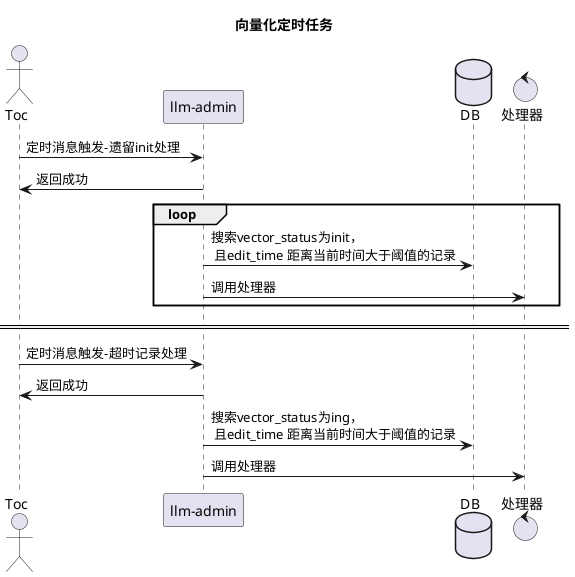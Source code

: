 @startuml
title 向量化定时任务

actor Toc
participant "llm-admin" as admin
database "DB" as DB
control 处理器 as Processor


Toc -> admin: 定时消息触发-遗留init处理
admin -> Toc: 返回成功
loop
    admin  -> DB: 搜索vector_status为init，\n 且edit_time 距离当前时间大于阈值的记录
    admin -> Processor: 调用处理器
end
==  ==
Toc -> admin: 定时消息触发-超时记录处理
admin -> Toc: 返回成功
admin  -> DB: 搜索vector_status为ing，\n 且edit_time 距离当前时间大于阈值的记录
admin -> Processor: 调用处理器

@enduml
